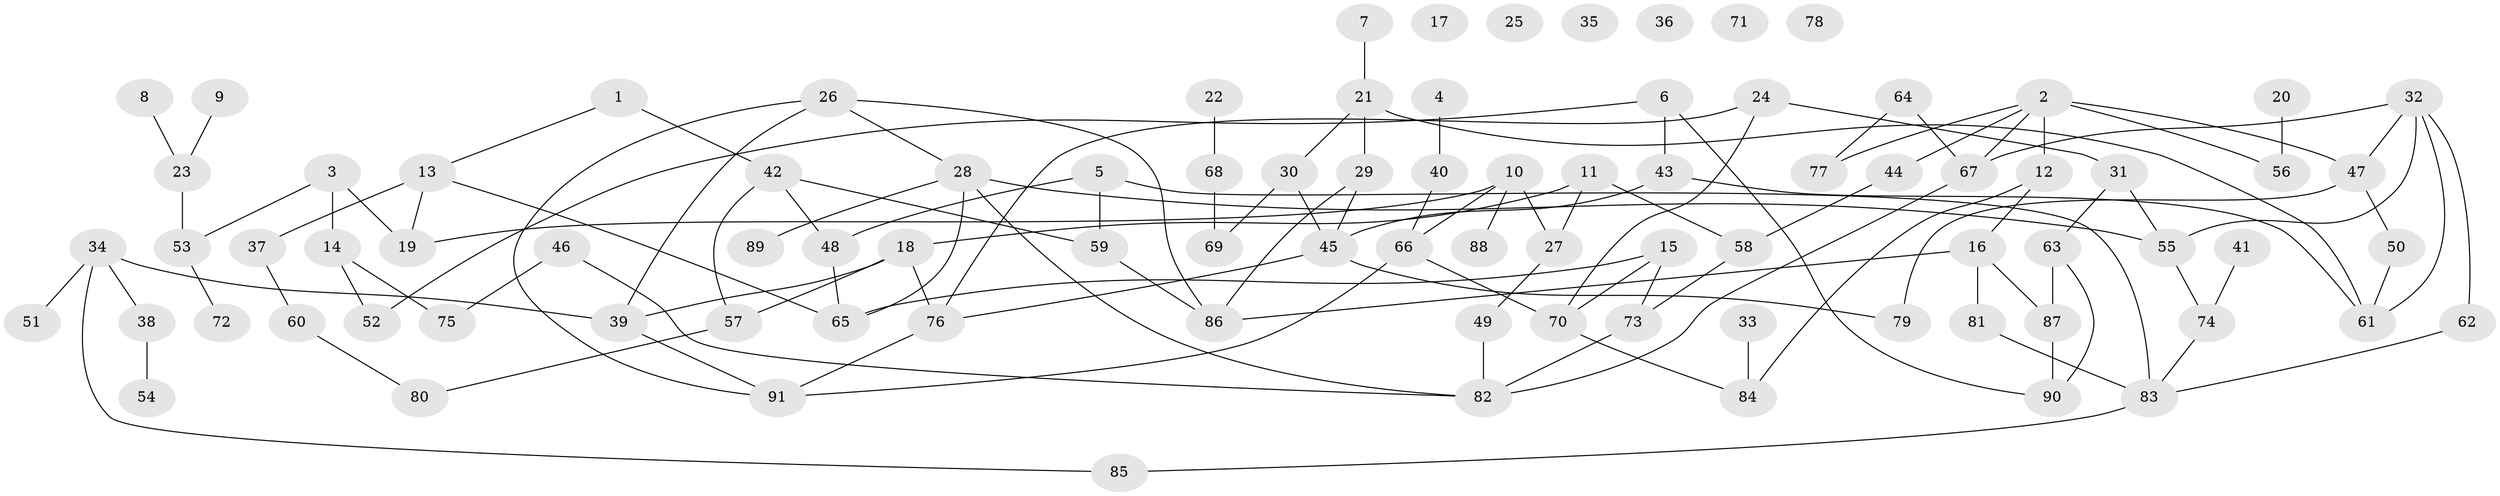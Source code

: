 // Generated by graph-tools (version 1.1) at 2025/49/03/09/25 03:49:09]
// undirected, 91 vertices, 120 edges
graph export_dot {
graph [start="1"]
  node [color=gray90,style=filled];
  1;
  2;
  3;
  4;
  5;
  6;
  7;
  8;
  9;
  10;
  11;
  12;
  13;
  14;
  15;
  16;
  17;
  18;
  19;
  20;
  21;
  22;
  23;
  24;
  25;
  26;
  27;
  28;
  29;
  30;
  31;
  32;
  33;
  34;
  35;
  36;
  37;
  38;
  39;
  40;
  41;
  42;
  43;
  44;
  45;
  46;
  47;
  48;
  49;
  50;
  51;
  52;
  53;
  54;
  55;
  56;
  57;
  58;
  59;
  60;
  61;
  62;
  63;
  64;
  65;
  66;
  67;
  68;
  69;
  70;
  71;
  72;
  73;
  74;
  75;
  76;
  77;
  78;
  79;
  80;
  81;
  82;
  83;
  84;
  85;
  86;
  87;
  88;
  89;
  90;
  91;
  1 -- 13;
  1 -- 42;
  2 -- 12;
  2 -- 44;
  2 -- 47;
  2 -- 56;
  2 -- 67;
  2 -- 77;
  3 -- 14;
  3 -- 19;
  3 -- 53;
  4 -- 40;
  5 -- 48;
  5 -- 59;
  5 -- 83;
  6 -- 43;
  6 -- 52;
  6 -- 90;
  7 -- 21;
  8 -- 23;
  9 -- 23;
  10 -- 19;
  10 -- 27;
  10 -- 66;
  10 -- 88;
  11 -- 18;
  11 -- 27;
  11 -- 58;
  12 -- 16;
  12 -- 84;
  13 -- 19;
  13 -- 37;
  13 -- 65;
  14 -- 52;
  14 -- 75;
  15 -- 65;
  15 -- 70;
  15 -- 73;
  16 -- 81;
  16 -- 86;
  16 -- 87;
  18 -- 39;
  18 -- 57;
  18 -- 76;
  20 -- 56;
  21 -- 29;
  21 -- 30;
  21 -- 61;
  22 -- 68;
  23 -- 53;
  24 -- 31;
  24 -- 70;
  24 -- 76;
  26 -- 28;
  26 -- 39;
  26 -- 86;
  26 -- 91;
  27 -- 49;
  28 -- 55;
  28 -- 65;
  28 -- 82;
  28 -- 89;
  29 -- 45;
  29 -- 86;
  30 -- 45;
  30 -- 69;
  31 -- 55;
  31 -- 63;
  32 -- 47;
  32 -- 55;
  32 -- 61;
  32 -- 62;
  32 -- 67;
  33 -- 84;
  34 -- 38;
  34 -- 39;
  34 -- 51;
  34 -- 85;
  37 -- 60;
  38 -- 54;
  39 -- 91;
  40 -- 66;
  41 -- 74;
  42 -- 48;
  42 -- 57;
  42 -- 59;
  43 -- 45;
  43 -- 61;
  44 -- 58;
  45 -- 76;
  45 -- 79;
  46 -- 75;
  46 -- 82;
  47 -- 50;
  47 -- 79;
  48 -- 65;
  49 -- 82;
  50 -- 61;
  53 -- 72;
  55 -- 74;
  57 -- 80;
  58 -- 73;
  59 -- 86;
  60 -- 80;
  62 -- 83;
  63 -- 87;
  63 -- 90;
  64 -- 67;
  64 -- 77;
  66 -- 70;
  66 -- 91;
  67 -- 82;
  68 -- 69;
  70 -- 84;
  73 -- 82;
  74 -- 83;
  76 -- 91;
  81 -- 83;
  83 -- 85;
  87 -- 90;
}
